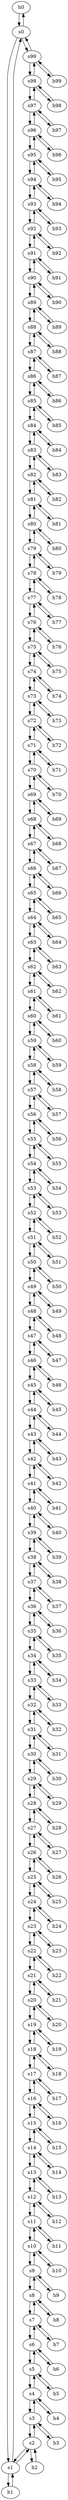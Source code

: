 strict digraph cycle100{
	h0 [ip="0.0.0.100",
		mac="00:00:00:00:1:0",
		type=host];
	s0 [id=0, 
		type=switch];
	h1 [ip="0.0.0.101",
		mac="00:00:00:00:1:1",
		type=host];
	s1 [id=1, 
		type=switch];
	h2 [ip="0.0.0.102",
		mac="00:00:00:00:1:2",
		type=host];
	s2 [id=2, 
		type=switch];
	h3 [ip="0.0.0.103",
		mac="00:00:00:00:1:3",
		type=host];
	s3 [id=3, 
		type=switch];
	h4 [ip="0.0.0.104",
		mac="00:00:00:00:1:4",
		type=host];
	s4 [id=4, 
		type=switch];
	h5 [ip="0.0.0.105",
		mac="00:00:00:00:1:5",
		type=host];
	s5 [id=5, 
		type=switch];
	h6 [ip="0.0.0.106",
		mac="00:00:00:00:1:6",
		type=host];
	s6 [id=6, 
		type=switch];
	h7 [ip="0.0.0.107",
		mac="00:00:00:00:1:7",
		type=host];
	s7 [id=7, 
		type=switch];
	h8 [ip="0.0.0.108",
		mac="00:00:00:00:1:8",
		type=host];
	s8 [id=8, 
		type=switch];
	h9 [ip="0.0.0.109",
		mac="00:00:00:00:1:9",
		type=host];
	s9 [id=9, 
		type=switch];
	h10 [ip="0.0.0.110",
		mac="00:00:00:00:1:10",
		type=host];
	s10 [id=10, 
		type=switch];
	h11 [ip="0.0.0.111",
		mac="00:00:00:00:1:11",
		type=host];
	s11 [id=11, 
		type=switch];
	h12 [ip="0.0.0.112",
		mac="00:00:00:00:1:12",
		type=host];
	s12 [id=12, 
		type=switch];
	h13 [ip="0.0.0.113",
		mac="00:00:00:00:1:13",
		type=host];
	s13 [id=13, 
		type=switch];
	h14 [ip="0.0.0.114",
		mac="00:00:00:00:1:14",
		type=host];
	s14 [id=14, 
		type=switch];
	h15 [ip="0.0.0.115",
		mac="00:00:00:00:1:15",
		type=host];
	s15 [id=15, 
		type=switch];
	h16 [ip="0.0.0.116",
		mac="00:00:00:00:1:16",
		type=host];
	s16 [id=16, 
		type=switch];
	h17 [ip="0.0.0.117",
		mac="00:00:00:00:1:17",
		type=host];
	s17 [id=17, 
		type=switch];
	h18 [ip="0.0.0.118",
		mac="00:00:00:00:1:18",
		type=host];
	s18 [id=18, 
		type=switch];
	h19 [ip="0.0.0.119",
		mac="00:00:00:00:1:19",
		type=host];
	s19 [id=19, 
		type=switch];
	h20 [ip="0.0.0.120",
		mac="00:00:00:00:1:20",
		type=host];
	s20 [id=20, 
		type=switch];
	h21 [ip="0.0.0.121",
		mac="00:00:00:00:1:21",
		type=host];
	s21 [id=21, 
		type=switch];
	h22 [ip="0.0.0.122",
		mac="00:00:00:00:1:22",
		type=host];
	s22 [id=22, 
		type=switch];
	h23 [ip="0.0.0.123",
		mac="00:00:00:00:1:23",
		type=host];
	s23 [id=23, 
		type=switch];
	h24 [ip="0.0.0.124",
		mac="00:00:00:00:1:24",
		type=host];
	s24 [id=24, 
		type=switch];
	h25 [ip="0.0.0.125",
		mac="00:00:00:00:1:25",
		type=host];
	s25 [id=25, 
		type=switch];
	h26 [ip="0.0.0.126",
		mac="00:00:00:00:1:26",
		type=host];
	s26 [id=26, 
		type=switch];
	h27 [ip="0.0.0.127",
		mac="00:00:00:00:1:27",
		type=host];
	s27 [id=27, 
		type=switch];
	h28 [ip="0.0.0.128",
		mac="00:00:00:00:1:28",
		type=host];
	s28 [id=28, 
		type=switch];
	h29 [ip="0.0.0.129",
		mac="00:00:00:00:1:29",
		type=host];
	s29 [id=29, 
		type=switch];
	h30 [ip="0.0.0.130",
		mac="00:00:00:00:1:30",
		type=host];
	s30 [id=30, 
		type=switch];
	h31 [ip="0.0.0.131",
		mac="00:00:00:00:1:31",
		type=host];
	s31 [id=31, 
		type=switch];
	h32 [ip="0.0.0.132",
		mac="00:00:00:00:1:32",
		type=host];
	s32 [id=32, 
		type=switch];
	h33 [ip="0.0.0.133",
		mac="00:00:00:00:1:33",
		type=host];
	s33 [id=33, 
		type=switch];
	h34 [ip="0.0.0.134",
		mac="00:00:00:00:1:34",
		type=host];
	s34 [id=34, 
		type=switch];
	h35 [ip="0.0.0.135",
		mac="00:00:00:00:1:35",
		type=host];
	s35 [id=35, 
		type=switch];
	h36 [ip="0.0.0.136",
		mac="00:00:00:00:1:36",
		type=host];
	s36 [id=36, 
		type=switch];
	h37 [ip="0.0.0.137",
		mac="00:00:00:00:1:37",
		type=host];
	s37 [id=37, 
		type=switch];
	h38 [ip="0.0.0.138",
		mac="00:00:00:00:1:38",
		type=host];
	s38 [id=38, 
		type=switch];
	h39 [ip="0.0.0.139",
		mac="00:00:00:00:1:39",
		type=host];
	s39 [id=39, 
		type=switch];
	h40 [ip="0.0.0.140",
		mac="00:00:00:00:1:40",
		type=host];
	s40 [id=40, 
		type=switch];
	h41 [ip="0.0.0.141",
		mac="00:00:00:00:1:41",
		type=host];
	s41 [id=41, 
		type=switch];
	h42 [ip="0.0.0.142",
		mac="00:00:00:00:1:42",
		type=host];
	s42 [id=42, 
		type=switch];
	h43 [ip="0.0.0.143",
		mac="00:00:00:00:1:43",
		type=host];
	s43 [id=43, 
		type=switch];
	h44 [ip="0.0.0.144",
		mac="00:00:00:00:1:44",
		type=host];
	s44 [id=44, 
		type=switch];
	h45 [ip="0.0.0.145",
		mac="00:00:00:00:1:45",
		type=host];
	s45 [id=45, 
		type=switch];
	h46 [ip="0.0.0.146",
		mac="00:00:00:00:1:46",
		type=host];
	s46 [id=46, 
		type=switch];
	h47 [ip="0.0.0.147",
		mac="00:00:00:00:1:47",
		type=host];
	s47 [id=47, 
		type=switch];
	h48 [ip="0.0.0.148",
		mac="00:00:00:00:1:48",
		type=host];
	s48 [id=48, 
		type=switch];
	h49 [ip="0.0.0.149",
		mac="00:00:00:00:1:49",
		type=host];
	s49 [id=49, 
		type=switch];
	h50 [ip="0.0.0.150",
		mac="00:00:00:00:1:50",
		type=host];
	s50 [id=50, 
		type=switch];
	h51 [ip="0.0.0.151",
		mac="00:00:00:00:1:51",
		type=host];
	s51 [id=51, 
		type=switch];
	h52 [ip="0.0.0.152",
		mac="00:00:00:00:1:52",
		type=host];
	s52 [id=52, 
		type=switch];
	h53 [ip="0.0.0.153",
		mac="00:00:00:00:1:53",
		type=host];
	s53 [id=53, 
		type=switch];
	h54 [ip="0.0.0.154",
		mac="00:00:00:00:1:54",
		type=host];
	s54 [id=54, 
		type=switch];
	h55 [ip="0.0.0.155",
		mac="00:00:00:00:1:55",
		type=host];
	s55 [id=55, 
		type=switch];
	h56 [ip="0.0.0.156",
		mac="00:00:00:00:1:56",
		type=host];
	s56 [id=56, 
		type=switch];
	h57 [ip="0.0.0.157",
		mac="00:00:00:00:1:57",
		type=host];
	s57 [id=57, 
		type=switch];
	h58 [ip="0.0.0.158",
		mac="00:00:00:00:1:58",
		type=host];
	s58 [id=58, 
		type=switch];
	h59 [ip="0.0.0.159",
		mac="00:00:00:00:1:59",
		type=host];
	s59 [id=59, 
		type=switch];
	h60 [ip="0.0.0.160",
		mac="00:00:00:00:1:60",
		type=host];
	s60 [id=60, 
		type=switch];
	h61 [ip="0.0.0.161",
		mac="00:00:00:00:1:61",
		type=host];
	s61 [id=61, 
		type=switch];
	h62 [ip="0.0.0.162",
		mac="00:00:00:00:1:62",
		type=host];
	s62 [id=62, 
		type=switch];
	h63 [ip="0.0.0.163",
		mac="00:00:00:00:1:63",
		type=host];
	s63 [id=63, 
		type=switch];
	h64 [ip="0.0.0.164",
		mac="00:00:00:00:1:64",
		type=host];
	s64 [id=64, 
		type=switch];
	h65 [ip="0.0.0.165",
		mac="00:00:00:00:1:65",
		type=host];
	s65 [id=65, 
		type=switch];
	h66 [ip="0.0.0.166",
		mac="00:00:00:00:1:66",
		type=host];
	s66 [id=66, 
		type=switch];
	h67 [ip="0.0.0.167",
		mac="00:00:00:00:1:67",
		type=host];
	s67 [id=67, 
		type=switch];
	h68 [ip="0.0.0.168",
		mac="00:00:00:00:1:68",
		type=host];
	s68 [id=68, 
		type=switch];
	h69 [ip="0.0.0.169",
		mac="00:00:00:00:1:69",
		type=host];
	s69 [id=69, 
		type=switch];
	h70 [ip="0.0.0.170",
		mac="00:00:00:00:1:70",
		type=host];
	s70 [id=70, 
		type=switch];
	h71 [ip="0.0.0.171",
		mac="00:00:00:00:1:71",
		type=host];
	s71 [id=71, 
		type=switch];
	h72 [ip="0.0.0.172",
		mac="00:00:00:00:1:72",
		type=host];
	s72 [id=72, 
		type=switch];
	h73 [ip="0.0.0.173",
		mac="00:00:00:00:1:73",
		type=host];
	s73 [id=73, 
		type=switch];
	h74 [ip="0.0.0.174",
		mac="00:00:00:00:1:74",
		type=host];
	s74 [id=74, 
		type=switch];
	h75 [ip="0.0.0.175",
		mac="00:00:00:00:1:75",
		type=host];
	s75 [id=75, 
		type=switch];
	h76 [ip="0.0.0.176",
		mac="00:00:00:00:1:76",
		type=host];
	s76 [id=76, 
		type=switch];
	h77 [ip="0.0.0.177",
		mac="00:00:00:00:1:77",
		type=host];
	s77 [id=77, 
		type=switch];
	h78 [ip="0.0.0.178",
		mac="00:00:00:00:1:78",
		type=host];
	s78 [id=78, 
		type=switch];
	h79 [ip="0.0.0.179",
		mac="00:00:00:00:1:79",
		type=host];
	s79 [id=79, 
		type=switch];
	h80 [ip="0.0.0.180",
		mac="00:00:00:00:1:80",
		type=host];
	s80 [id=80, 
		type=switch];
	h81 [ip="0.0.0.181",
		mac="00:00:00:00:1:81",
		type=host];
	s81 [id=81, 
		type=switch];
	h82 [ip="0.0.0.182",
		mac="00:00:00:00:1:82",
		type=host];
	s82 [id=82, 
		type=switch];
	h83 [ip="0.0.0.183",
		mac="00:00:00:00:1:83",
		type=host];
	s83 [id=83, 
		type=switch];
	h84 [ip="0.0.0.184",
		mac="00:00:00:00:1:84",
		type=host];
	s84 [id=84, 
		type=switch];
	h85 [ip="0.0.0.185",
		mac="00:00:00:00:1:85",
		type=host];
	s85 [id=85, 
		type=switch];
	h86 [ip="0.0.0.186",
		mac="00:00:00:00:1:86",
		type=host];
	s86 [id=86, 
		type=switch];
	h87 [ip="0.0.0.187",
		mac="00:00:00:00:1:87",
		type=host];
	s87 [id=87, 
		type=switch];
	h88 [ip="0.0.0.188",
		mac="00:00:00:00:1:88",
		type=host];
	s88 [id=88, 
		type=switch];
	h89 [ip="0.0.0.189",
		mac="00:00:00:00:1:89",
		type=host];
	s89 [id=89, 
		type=switch];
	h90 [ip="0.0.0.190",
		mac="00:00:00:00:1:90",
		type=host];
	s90 [id=90, 
		type=switch];
	h91 [ip="0.0.0.191",
		mac="00:00:00:00:1:91",
		type=host];
	s91 [id=91, 
		type=switch];
	h92 [ip="0.0.0.192",
		mac="00:00:00:00:1:92",
		type=host];
	s92 [id=92, 
		type=switch];
	h93 [ip="0.0.0.193",
		mac="00:00:00:00:1:93",
		type=host];
	s93 [id=93, 
		type=switch];
	h94 [ip="0.0.0.194",
		mac="00:00:00:00:1:94",
		type=host];
	s94 [id=94, 
		type=switch];
	h95 [ip="0.0.0.195",
		mac="00:00:00:00:1:95",
		type=host];
	s95 [id=95, 
		type=switch];
	h96 [ip="0.0.0.196",
		mac="00:00:00:00:1:96",
		type=host];
	s96 [id=96, 
		type=switch];
	h97 [ip="0.0.0.197",
		mac="00:00:00:00:1:97",
		type=host];
	s97 [id=97, 
		type=switch];
	h98 [ip="0.0.0.198",
		mac="00:00:00:00:1:98",
		type=host];
	s98 [id=98, 
		type=switch];
	h99 [ip="0.0.0.199",
		mac="00:00:00:00:1:99",
		type=host];
	s99 [id=99, 
		type=switch];
	h0 -> s0  [capacity="1Gbps", 
				cost=1, 
				dst_port=1,
				src_port=1];
	s0 -> h0  [capacity="1Gbps", 
				cost=1, 
				dst_port=1,
				src_port=1];
	h1 -> s1  [capacity="1Gbps", 
				cost=1, 
				dst_port=1,
				src_port=1];
	s1 -> h1  [capacity="1Gbps", 
				cost=1, 
				dst_port=1,
				src_port=1];
	h2 -> s2  [capacity="1Gbps", 
				cost=1, 
				dst_port=1,
				src_port=1];
	s2 -> h2  [capacity="1Gbps", 
				cost=1, 
				dst_port=1,
				src_port=1];
	h3 -> s3  [capacity="1Gbps", 
				cost=1, 
				dst_port=1,
				src_port=1];
	s3 -> h3  [capacity="1Gbps", 
				cost=1, 
				dst_port=1,
				src_port=1];
	h4 -> s4  [capacity="1Gbps", 
				cost=1, 
				dst_port=1,
				src_port=1];
	s4 -> h4  [capacity="1Gbps", 
				cost=1, 
				dst_port=1,
				src_port=1];
	h5 -> s5  [capacity="1Gbps", 
				cost=1, 
				dst_port=1,
				src_port=1];
	s5 -> h5  [capacity="1Gbps", 
				cost=1, 
				dst_port=1,
				src_port=1];
	h6 -> s6  [capacity="1Gbps", 
				cost=1, 
				dst_port=1,
				src_port=1];
	s6 -> h6  [capacity="1Gbps", 
				cost=1, 
				dst_port=1,
				src_port=1];
	h7 -> s7  [capacity="1Gbps", 
				cost=1, 
				dst_port=1,
				src_port=1];
	s7 -> h7  [capacity="1Gbps", 
				cost=1, 
				dst_port=1,
				src_port=1];
	h8 -> s8  [capacity="1Gbps", 
				cost=1, 
				dst_port=1,
				src_port=1];
	s8 -> h8  [capacity="1Gbps", 
				cost=1, 
				dst_port=1,
				src_port=1];
	h9 -> s9  [capacity="1Gbps", 
				cost=1, 
				dst_port=1,
				src_port=1];
	s9 -> h9  [capacity="1Gbps", 
				cost=1, 
				dst_port=1,
				src_port=1];
	h10 -> s10  [capacity="1Gbps", 
				cost=1, 
				dst_port=1,
				src_port=1];
	s10 -> h10  [capacity="1Gbps", 
				cost=1, 
				dst_port=1,
				src_port=1];
	h11 -> s11  [capacity="1Gbps", 
				cost=1, 
				dst_port=1,
				src_port=1];
	s11 -> h11  [capacity="1Gbps", 
				cost=1, 
				dst_port=1,
				src_port=1];
	h12 -> s12  [capacity="1Gbps", 
				cost=1, 
				dst_port=1,
				src_port=1];
	s12 -> h12  [capacity="1Gbps", 
				cost=1, 
				dst_port=1,
				src_port=1];
	h13 -> s13  [capacity="1Gbps", 
				cost=1, 
				dst_port=1,
				src_port=1];
	s13 -> h13  [capacity="1Gbps", 
				cost=1, 
				dst_port=1,
				src_port=1];
	h14 -> s14  [capacity="1Gbps", 
				cost=1, 
				dst_port=1,
				src_port=1];
	s14 -> h14  [capacity="1Gbps", 
				cost=1, 
				dst_port=1,
				src_port=1];
	h15 -> s15  [capacity="1Gbps", 
				cost=1, 
				dst_port=1,
				src_port=1];
	s15 -> h15  [capacity="1Gbps", 
				cost=1, 
				dst_port=1,
				src_port=1];
	h16 -> s16  [capacity="1Gbps", 
				cost=1, 
				dst_port=1,
				src_port=1];
	s16 -> h16  [capacity="1Gbps", 
				cost=1, 
				dst_port=1,
				src_port=1];
	h17 -> s17  [capacity="1Gbps", 
				cost=1, 
				dst_port=1,
				src_port=1];
	s17 -> h17  [capacity="1Gbps", 
				cost=1, 
				dst_port=1,
				src_port=1];
	h18 -> s18  [capacity="1Gbps", 
				cost=1, 
				dst_port=1,
				src_port=1];
	s18 -> h18  [capacity="1Gbps", 
				cost=1, 
				dst_port=1,
				src_port=1];
	h19 -> s19  [capacity="1Gbps", 
				cost=1, 
				dst_port=1,
				src_port=1];
	s19 -> h19  [capacity="1Gbps", 
				cost=1, 
				dst_port=1,
				src_port=1];
	h20 -> s20  [capacity="1Gbps", 
				cost=1, 
				dst_port=1,
				src_port=1];
	s20 -> h20  [capacity="1Gbps", 
				cost=1, 
				dst_port=1,
				src_port=1];
	h21 -> s21  [capacity="1Gbps", 
				cost=1, 
				dst_port=1,
				src_port=1];
	s21 -> h21  [capacity="1Gbps", 
				cost=1, 
				dst_port=1,
				src_port=1];
	h22 -> s22  [capacity="1Gbps", 
				cost=1, 
				dst_port=1,
				src_port=1];
	s22 -> h22  [capacity="1Gbps", 
				cost=1, 
				dst_port=1,
				src_port=1];
	h23 -> s23  [capacity="1Gbps", 
				cost=1, 
				dst_port=1,
				src_port=1];
	s23 -> h23  [capacity="1Gbps", 
				cost=1, 
				dst_port=1,
				src_port=1];
	h24 -> s24  [capacity="1Gbps", 
				cost=1, 
				dst_port=1,
				src_port=1];
	s24 -> h24  [capacity="1Gbps", 
				cost=1, 
				dst_port=1,
				src_port=1];
	h25 -> s25  [capacity="1Gbps", 
				cost=1, 
				dst_port=1,
				src_port=1];
	s25 -> h25  [capacity="1Gbps", 
				cost=1, 
				dst_port=1,
				src_port=1];
	h26 -> s26  [capacity="1Gbps", 
				cost=1, 
				dst_port=1,
				src_port=1];
	s26 -> h26  [capacity="1Gbps", 
				cost=1, 
				dst_port=1,
				src_port=1];
	h27 -> s27  [capacity="1Gbps", 
				cost=1, 
				dst_port=1,
				src_port=1];
	s27 -> h27  [capacity="1Gbps", 
				cost=1, 
				dst_port=1,
				src_port=1];
	h28 -> s28  [capacity="1Gbps", 
				cost=1, 
				dst_port=1,
				src_port=1];
	s28 -> h28  [capacity="1Gbps", 
				cost=1, 
				dst_port=1,
				src_port=1];
	h29 -> s29  [capacity="1Gbps", 
				cost=1, 
				dst_port=1,
				src_port=1];
	s29 -> h29  [capacity="1Gbps", 
				cost=1, 
				dst_port=1,
				src_port=1];
	h30 -> s30  [capacity="1Gbps", 
				cost=1, 
				dst_port=1,
				src_port=1];
	s30 -> h30  [capacity="1Gbps", 
				cost=1, 
				dst_port=1,
				src_port=1];
	h31 -> s31  [capacity="1Gbps", 
				cost=1, 
				dst_port=1,
				src_port=1];
	s31 -> h31  [capacity="1Gbps", 
				cost=1, 
				dst_port=1,
				src_port=1];
	h32 -> s32  [capacity="1Gbps", 
				cost=1, 
				dst_port=1,
				src_port=1];
	s32 -> h32  [capacity="1Gbps", 
				cost=1, 
				dst_port=1,
				src_port=1];
	h33 -> s33  [capacity="1Gbps", 
				cost=1, 
				dst_port=1,
				src_port=1];
	s33 -> h33  [capacity="1Gbps", 
				cost=1, 
				dst_port=1,
				src_port=1];
	h34 -> s34  [capacity="1Gbps", 
				cost=1, 
				dst_port=1,
				src_port=1];
	s34 -> h34  [capacity="1Gbps", 
				cost=1, 
				dst_port=1,
				src_port=1];
	h35 -> s35  [capacity="1Gbps", 
				cost=1, 
				dst_port=1,
				src_port=1];
	s35 -> h35  [capacity="1Gbps", 
				cost=1, 
				dst_port=1,
				src_port=1];
	h36 -> s36  [capacity="1Gbps", 
				cost=1, 
				dst_port=1,
				src_port=1];
	s36 -> h36  [capacity="1Gbps", 
				cost=1, 
				dst_port=1,
				src_port=1];
	h37 -> s37  [capacity="1Gbps", 
				cost=1, 
				dst_port=1,
				src_port=1];
	s37 -> h37  [capacity="1Gbps", 
				cost=1, 
				dst_port=1,
				src_port=1];
	h38 -> s38  [capacity="1Gbps", 
				cost=1, 
				dst_port=1,
				src_port=1];
	s38 -> h38  [capacity="1Gbps", 
				cost=1, 
				dst_port=1,
				src_port=1];
	h39 -> s39  [capacity="1Gbps", 
				cost=1, 
				dst_port=1,
				src_port=1];
	s39 -> h39  [capacity="1Gbps", 
				cost=1, 
				dst_port=1,
				src_port=1];
	h40 -> s40  [capacity="1Gbps", 
				cost=1, 
				dst_port=1,
				src_port=1];
	s40 -> h40  [capacity="1Gbps", 
				cost=1, 
				dst_port=1,
				src_port=1];
	h41 -> s41  [capacity="1Gbps", 
				cost=1, 
				dst_port=1,
				src_port=1];
	s41 -> h41  [capacity="1Gbps", 
				cost=1, 
				dst_port=1,
				src_port=1];
	h42 -> s42  [capacity="1Gbps", 
				cost=1, 
				dst_port=1,
				src_port=1];
	s42 -> h42  [capacity="1Gbps", 
				cost=1, 
				dst_port=1,
				src_port=1];
	h43 -> s43  [capacity="1Gbps", 
				cost=1, 
				dst_port=1,
				src_port=1];
	s43 -> h43  [capacity="1Gbps", 
				cost=1, 
				dst_port=1,
				src_port=1];
	h44 -> s44  [capacity="1Gbps", 
				cost=1, 
				dst_port=1,
				src_port=1];
	s44 -> h44  [capacity="1Gbps", 
				cost=1, 
				dst_port=1,
				src_port=1];
	h45 -> s45  [capacity="1Gbps", 
				cost=1, 
				dst_port=1,
				src_port=1];
	s45 -> h45  [capacity="1Gbps", 
				cost=1, 
				dst_port=1,
				src_port=1];
	h46 -> s46  [capacity="1Gbps", 
				cost=1, 
				dst_port=1,
				src_port=1];
	s46 -> h46  [capacity="1Gbps", 
				cost=1, 
				dst_port=1,
				src_port=1];
	h47 -> s47  [capacity="1Gbps", 
				cost=1, 
				dst_port=1,
				src_port=1];
	s47 -> h47  [capacity="1Gbps", 
				cost=1, 
				dst_port=1,
				src_port=1];
	h48 -> s48  [capacity="1Gbps", 
				cost=1, 
				dst_port=1,
				src_port=1];
	s48 -> h48  [capacity="1Gbps", 
				cost=1, 
				dst_port=1,
				src_port=1];
	h49 -> s49  [capacity="1Gbps", 
				cost=1, 
				dst_port=1,
				src_port=1];
	s49 -> h49  [capacity="1Gbps", 
				cost=1, 
				dst_port=1,
				src_port=1];
	h50 -> s50  [capacity="1Gbps", 
				cost=1, 
				dst_port=1,
				src_port=1];
	s50 -> h50  [capacity="1Gbps", 
				cost=1, 
				dst_port=1,
				src_port=1];
	h51 -> s51  [capacity="1Gbps", 
				cost=1, 
				dst_port=1,
				src_port=1];
	s51 -> h51  [capacity="1Gbps", 
				cost=1, 
				dst_port=1,
				src_port=1];
	h52 -> s52  [capacity="1Gbps", 
				cost=1, 
				dst_port=1,
				src_port=1];
	s52 -> h52  [capacity="1Gbps", 
				cost=1, 
				dst_port=1,
				src_port=1];
	h53 -> s53  [capacity="1Gbps", 
				cost=1, 
				dst_port=1,
				src_port=1];
	s53 -> h53  [capacity="1Gbps", 
				cost=1, 
				dst_port=1,
				src_port=1];
	h54 -> s54  [capacity="1Gbps", 
				cost=1, 
				dst_port=1,
				src_port=1];
	s54 -> h54  [capacity="1Gbps", 
				cost=1, 
				dst_port=1,
				src_port=1];
	h55 -> s55  [capacity="1Gbps", 
				cost=1, 
				dst_port=1,
				src_port=1];
	s55 -> h55  [capacity="1Gbps", 
				cost=1, 
				dst_port=1,
				src_port=1];
	h56 -> s56  [capacity="1Gbps", 
				cost=1, 
				dst_port=1,
				src_port=1];
	s56 -> h56  [capacity="1Gbps", 
				cost=1, 
				dst_port=1,
				src_port=1];
	h57 -> s57  [capacity="1Gbps", 
				cost=1, 
				dst_port=1,
				src_port=1];
	s57 -> h57  [capacity="1Gbps", 
				cost=1, 
				dst_port=1,
				src_port=1];
	h58 -> s58  [capacity="1Gbps", 
				cost=1, 
				dst_port=1,
				src_port=1];
	s58 -> h58  [capacity="1Gbps", 
				cost=1, 
				dst_port=1,
				src_port=1];
	h59 -> s59  [capacity="1Gbps", 
				cost=1, 
				dst_port=1,
				src_port=1];
	s59 -> h59  [capacity="1Gbps", 
				cost=1, 
				dst_port=1,
				src_port=1];
	h60 -> s60  [capacity="1Gbps", 
				cost=1, 
				dst_port=1,
				src_port=1];
	s60 -> h60  [capacity="1Gbps", 
				cost=1, 
				dst_port=1,
				src_port=1];
	h61 -> s61  [capacity="1Gbps", 
				cost=1, 
				dst_port=1,
				src_port=1];
	s61 -> h61  [capacity="1Gbps", 
				cost=1, 
				dst_port=1,
				src_port=1];
	h62 -> s62  [capacity="1Gbps", 
				cost=1, 
				dst_port=1,
				src_port=1];
	s62 -> h62  [capacity="1Gbps", 
				cost=1, 
				dst_port=1,
				src_port=1];
	h63 -> s63  [capacity="1Gbps", 
				cost=1, 
				dst_port=1,
				src_port=1];
	s63 -> h63  [capacity="1Gbps", 
				cost=1, 
				dst_port=1,
				src_port=1];
	h64 -> s64  [capacity="1Gbps", 
				cost=1, 
				dst_port=1,
				src_port=1];
	s64 -> h64  [capacity="1Gbps", 
				cost=1, 
				dst_port=1,
				src_port=1];
	h65 -> s65  [capacity="1Gbps", 
				cost=1, 
				dst_port=1,
				src_port=1];
	s65 -> h65  [capacity="1Gbps", 
				cost=1, 
				dst_port=1,
				src_port=1];
	h66 -> s66  [capacity="1Gbps", 
				cost=1, 
				dst_port=1,
				src_port=1];
	s66 -> h66  [capacity="1Gbps", 
				cost=1, 
				dst_port=1,
				src_port=1];
	h67 -> s67  [capacity="1Gbps", 
				cost=1, 
				dst_port=1,
				src_port=1];
	s67 -> h67  [capacity="1Gbps", 
				cost=1, 
				dst_port=1,
				src_port=1];
	h68 -> s68  [capacity="1Gbps", 
				cost=1, 
				dst_port=1,
				src_port=1];
	s68 -> h68  [capacity="1Gbps", 
				cost=1, 
				dst_port=1,
				src_port=1];
	h69 -> s69  [capacity="1Gbps", 
				cost=1, 
				dst_port=1,
				src_port=1];
	s69 -> h69  [capacity="1Gbps", 
				cost=1, 
				dst_port=1,
				src_port=1];
	h70 -> s70  [capacity="1Gbps", 
				cost=1, 
				dst_port=1,
				src_port=1];
	s70 -> h70  [capacity="1Gbps", 
				cost=1, 
				dst_port=1,
				src_port=1];
	h71 -> s71  [capacity="1Gbps", 
				cost=1, 
				dst_port=1,
				src_port=1];
	s71 -> h71  [capacity="1Gbps", 
				cost=1, 
				dst_port=1,
				src_port=1];
	h72 -> s72  [capacity="1Gbps", 
				cost=1, 
				dst_port=1,
				src_port=1];
	s72 -> h72  [capacity="1Gbps", 
				cost=1, 
				dst_port=1,
				src_port=1];
	h73 -> s73  [capacity="1Gbps", 
				cost=1, 
				dst_port=1,
				src_port=1];
	s73 -> h73  [capacity="1Gbps", 
				cost=1, 
				dst_port=1,
				src_port=1];
	h74 -> s74  [capacity="1Gbps", 
				cost=1, 
				dst_port=1,
				src_port=1];
	s74 -> h74  [capacity="1Gbps", 
				cost=1, 
				dst_port=1,
				src_port=1];
	h75 -> s75  [capacity="1Gbps", 
				cost=1, 
				dst_port=1,
				src_port=1];
	s75 -> h75  [capacity="1Gbps", 
				cost=1, 
				dst_port=1,
				src_port=1];
	h76 -> s76  [capacity="1Gbps", 
				cost=1, 
				dst_port=1,
				src_port=1];
	s76 -> h76  [capacity="1Gbps", 
				cost=1, 
				dst_port=1,
				src_port=1];
	h77 -> s77  [capacity="1Gbps", 
				cost=1, 
				dst_port=1,
				src_port=1];
	s77 -> h77  [capacity="1Gbps", 
				cost=1, 
				dst_port=1,
				src_port=1];
	h78 -> s78  [capacity="1Gbps", 
				cost=1, 
				dst_port=1,
				src_port=1];
	s78 -> h78  [capacity="1Gbps", 
				cost=1, 
				dst_port=1,
				src_port=1];
	h79 -> s79  [capacity="1Gbps", 
				cost=1, 
				dst_port=1,
				src_port=1];
	s79 -> h79  [capacity="1Gbps", 
				cost=1, 
				dst_port=1,
				src_port=1];
	h80 -> s80  [capacity="1Gbps", 
				cost=1, 
				dst_port=1,
				src_port=1];
	s80 -> h80  [capacity="1Gbps", 
				cost=1, 
				dst_port=1,
				src_port=1];
	h81 -> s81  [capacity="1Gbps", 
				cost=1, 
				dst_port=1,
				src_port=1];
	s81 -> h81  [capacity="1Gbps", 
				cost=1, 
				dst_port=1,
				src_port=1];
	h82 -> s82  [capacity="1Gbps", 
				cost=1, 
				dst_port=1,
				src_port=1];
	s82 -> h82  [capacity="1Gbps", 
				cost=1, 
				dst_port=1,
				src_port=1];
	h83 -> s83  [capacity="1Gbps", 
				cost=1, 
				dst_port=1,
				src_port=1];
	s83 -> h83  [capacity="1Gbps", 
				cost=1, 
				dst_port=1,
				src_port=1];
	h84 -> s84  [capacity="1Gbps", 
				cost=1, 
				dst_port=1,
				src_port=1];
	s84 -> h84  [capacity="1Gbps", 
				cost=1, 
				dst_port=1,
				src_port=1];
	h85 -> s85  [capacity="1Gbps", 
				cost=1, 
				dst_port=1,
				src_port=1];
	s85 -> h85  [capacity="1Gbps", 
				cost=1, 
				dst_port=1,
				src_port=1];
	h86 -> s86  [capacity="1Gbps", 
				cost=1, 
				dst_port=1,
				src_port=1];
	s86 -> h86  [capacity="1Gbps", 
				cost=1, 
				dst_port=1,
				src_port=1];
	h87 -> s87  [capacity="1Gbps", 
				cost=1, 
				dst_port=1,
				src_port=1];
	s87 -> h87  [capacity="1Gbps", 
				cost=1, 
				dst_port=1,
				src_port=1];
	h88 -> s88  [capacity="1Gbps", 
				cost=1, 
				dst_port=1,
				src_port=1];
	s88 -> h88  [capacity="1Gbps", 
				cost=1, 
				dst_port=1,
				src_port=1];
	h89 -> s89  [capacity="1Gbps", 
				cost=1, 
				dst_port=1,
				src_port=1];
	s89 -> h89  [capacity="1Gbps", 
				cost=1, 
				dst_port=1,
				src_port=1];
	h90 -> s90  [capacity="1Gbps", 
				cost=1, 
				dst_port=1,
				src_port=1];
	s90 -> h90  [capacity="1Gbps", 
				cost=1, 
				dst_port=1,
				src_port=1];
	h91 -> s91  [capacity="1Gbps", 
				cost=1, 
				dst_port=1,
				src_port=1];
	s91 -> h91  [capacity="1Gbps", 
				cost=1, 
				dst_port=1,
				src_port=1];
	h92 -> s92  [capacity="1Gbps", 
				cost=1, 
				dst_port=1,
				src_port=1];
	s92 -> h92  [capacity="1Gbps", 
				cost=1, 
				dst_port=1,
				src_port=1];
	h93 -> s93  [capacity="1Gbps", 
				cost=1, 
				dst_port=1,
				src_port=1];
	s93 -> h93  [capacity="1Gbps", 
				cost=1, 
				dst_port=1,
				src_port=1];
	h94 -> s94  [capacity="1Gbps", 
				cost=1, 
				dst_port=1,
				src_port=1];
	s94 -> h94  [capacity="1Gbps", 
				cost=1, 
				dst_port=1,
				src_port=1];
	h95 -> s95  [capacity="1Gbps", 
				cost=1, 
				dst_port=1,
				src_port=1];
	s95 -> h95  [capacity="1Gbps", 
				cost=1, 
				dst_port=1,
				src_port=1];
	h96 -> s96  [capacity="1Gbps", 
				cost=1, 
				dst_port=1,
				src_port=1];
	s96 -> h96  [capacity="1Gbps", 
				cost=1, 
				dst_port=1,
				src_port=1];
	h97 -> s97  [capacity="1Gbps", 
				cost=1, 
				dst_port=1,
				src_port=1];
	s97 -> h97  [capacity="1Gbps", 
				cost=1, 
				dst_port=1,
				src_port=1];
	h98 -> s98  [capacity="1Gbps", 
				cost=1, 
				dst_port=1,
				src_port=1];
	s98 -> h98  [capacity="1Gbps", 
				cost=1, 
				dst_port=1,
				src_port=1];
	h99 -> s99  [capacity="1Gbps", 
				cost=1, 
				dst_port=1,
				src_port=1];
	s99 -> h99  [capacity="1Gbps", 
				cost=1, 
				dst_port=1,
				src_port=1];
	s0 -> s1  [capacity="1Gbps", 
				cost=1, 
				dst_port=1,
				src_port=1];
	s0 -> s99  [capacity="1Gbps", 
				cost=1, 
				dst_port=1,
				src_port=1];
	s1 -> s0  [capacity="1Gbps", 
				cost=1, 
				dst_port=1,
				src_port=1];
	s1 -> s2  [capacity="1Gbps", 
				cost=1, 
				dst_port=1,
				src_port=1];
	s2 -> s1  [capacity="1Gbps", 
				cost=1, 
				dst_port=1,
				src_port=1];
	s2 -> s3  [capacity="1Gbps", 
				cost=1, 
				dst_port=1,
				src_port=1];
	s3 -> s2  [capacity="1Gbps", 
				cost=1, 
				dst_port=1,
				src_port=1];
	s3 -> s4  [capacity="1Gbps", 
				cost=1, 
				dst_port=1,
				src_port=1];
	s4 -> s3  [capacity="1Gbps", 
				cost=1, 
				dst_port=1,
				src_port=1];
	s4 -> s5  [capacity="1Gbps", 
				cost=1, 
				dst_port=1,
				src_port=1];
	s5 -> s4  [capacity="1Gbps", 
				cost=1, 
				dst_port=1,
				src_port=1];
	s5 -> s6  [capacity="1Gbps", 
				cost=1, 
				dst_port=1,
				src_port=1];
	s6 -> s5  [capacity="1Gbps", 
				cost=1, 
				dst_port=1,
				src_port=1];
	s6 -> s7  [capacity="1Gbps", 
				cost=1, 
				dst_port=1,
				src_port=1];
	s7 -> s6  [capacity="1Gbps", 
				cost=1, 
				dst_port=1,
				src_port=1];
	s7 -> s8  [capacity="1Gbps", 
				cost=1, 
				dst_port=1,
				src_port=1];
	s8 -> s7  [capacity="1Gbps", 
				cost=1, 
				dst_port=1,
				src_port=1];
	s8 -> s9  [capacity="1Gbps", 
				cost=1, 
				dst_port=1,
				src_port=1];
	s9 -> s8  [capacity="1Gbps", 
				cost=1, 
				dst_port=1,
				src_port=1];
	s9 -> s10  [capacity="1Gbps", 
				cost=1, 
				dst_port=1,
				src_port=1];
	s10 -> s9  [capacity="1Gbps", 
				cost=1, 
				dst_port=1,
				src_port=1];
	s10 -> s11  [capacity="1Gbps", 
				cost=1, 
				dst_port=1,
				src_port=1];
	s11 -> s10  [capacity="1Gbps", 
				cost=1, 
				dst_port=1,
				src_port=1];
	s11 -> s12  [capacity="1Gbps", 
				cost=1, 
				dst_port=1,
				src_port=1];
	s12 -> s11  [capacity="1Gbps", 
				cost=1, 
				dst_port=1,
				src_port=1];
	s12 -> s13  [capacity="1Gbps", 
				cost=1, 
				dst_port=1,
				src_port=1];
	s13 -> s12  [capacity="1Gbps", 
				cost=1, 
				dst_port=1,
				src_port=1];
	s13 -> s14  [capacity="1Gbps", 
				cost=1, 
				dst_port=1,
				src_port=1];
	s14 -> s13  [capacity="1Gbps", 
				cost=1, 
				dst_port=1,
				src_port=1];
	s14 -> s15  [capacity="1Gbps", 
				cost=1, 
				dst_port=1,
				src_port=1];
	s15 -> s14  [capacity="1Gbps", 
				cost=1, 
				dst_port=1,
				src_port=1];
	s15 -> s16  [capacity="1Gbps", 
				cost=1, 
				dst_port=1,
				src_port=1];
	s16 -> s15  [capacity="1Gbps", 
				cost=1, 
				dst_port=1,
				src_port=1];
	s16 -> s17  [capacity="1Gbps", 
				cost=1, 
				dst_port=1,
				src_port=1];
	s17 -> s16  [capacity="1Gbps", 
				cost=1, 
				dst_port=1,
				src_port=1];
	s17 -> s18  [capacity="1Gbps", 
				cost=1, 
				dst_port=1,
				src_port=1];
	s18 -> s17  [capacity="1Gbps", 
				cost=1, 
				dst_port=1,
				src_port=1];
	s18 -> s19  [capacity="1Gbps", 
				cost=1, 
				dst_port=1,
				src_port=1];
	s19 -> s18  [capacity="1Gbps", 
				cost=1, 
				dst_port=1,
				src_port=1];
	s19 -> s20  [capacity="1Gbps", 
				cost=1, 
				dst_port=1,
				src_port=1];
	s20 -> s19  [capacity="1Gbps", 
				cost=1, 
				dst_port=1,
				src_port=1];
	s20 -> s21  [capacity="1Gbps", 
				cost=1, 
				dst_port=1,
				src_port=1];
	s21 -> s20  [capacity="1Gbps", 
				cost=1, 
				dst_port=1,
				src_port=1];
	s21 -> s22  [capacity="1Gbps", 
				cost=1, 
				dst_port=1,
				src_port=1];
	s22 -> s21  [capacity="1Gbps", 
				cost=1, 
				dst_port=1,
				src_port=1];
	s22 -> s23  [capacity="1Gbps", 
				cost=1, 
				dst_port=1,
				src_port=1];
	s23 -> s22  [capacity="1Gbps", 
				cost=1, 
				dst_port=1,
				src_port=1];
	s23 -> s24  [capacity="1Gbps", 
				cost=1, 
				dst_port=1,
				src_port=1];
	s24 -> s23  [capacity="1Gbps", 
				cost=1, 
				dst_port=1,
				src_port=1];
	s24 -> s25  [capacity="1Gbps", 
				cost=1, 
				dst_port=1,
				src_port=1];
	s25 -> s24  [capacity="1Gbps", 
				cost=1, 
				dst_port=1,
				src_port=1];
	s25 -> s26  [capacity="1Gbps", 
				cost=1, 
				dst_port=1,
				src_port=1];
	s26 -> s25  [capacity="1Gbps", 
				cost=1, 
				dst_port=1,
				src_port=1];
	s26 -> s27  [capacity="1Gbps", 
				cost=1, 
				dst_port=1,
				src_port=1];
	s27 -> s26  [capacity="1Gbps", 
				cost=1, 
				dst_port=1,
				src_port=1];
	s27 -> s28  [capacity="1Gbps", 
				cost=1, 
				dst_port=1,
				src_port=1];
	s28 -> s27  [capacity="1Gbps", 
				cost=1, 
				dst_port=1,
				src_port=1];
	s28 -> s29  [capacity="1Gbps", 
				cost=1, 
				dst_port=1,
				src_port=1];
	s29 -> s28  [capacity="1Gbps", 
				cost=1, 
				dst_port=1,
				src_port=1];
	s29 -> s30  [capacity="1Gbps", 
				cost=1, 
				dst_port=1,
				src_port=1];
	s30 -> s29  [capacity="1Gbps", 
				cost=1, 
				dst_port=1,
				src_port=1];
	s30 -> s31  [capacity="1Gbps", 
				cost=1, 
				dst_port=1,
				src_port=1];
	s31 -> s30  [capacity="1Gbps", 
				cost=1, 
				dst_port=1,
				src_port=1];
	s31 -> s32  [capacity="1Gbps", 
				cost=1, 
				dst_port=1,
				src_port=1];
	s32 -> s31  [capacity="1Gbps", 
				cost=1, 
				dst_port=1,
				src_port=1];
	s32 -> s33  [capacity="1Gbps", 
				cost=1, 
				dst_port=1,
				src_port=1];
	s33 -> s32  [capacity="1Gbps", 
				cost=1, 
				dst_port=1,
				src_port=1];
	s33 -> s34  [capacity="1Gbps", 
				cost=1, 
				dst_port=1,
				src_port=1];
	s34 -> s33  [capacity="1Gbps", 
				cost=1, 
				dst_port=1,
				src_port=1];
	s34 -> s35  [capacity="1Gbps", 
				cost=1, 
				dst_port=1,
				src_port=1];
	s35 -> s34  [capacity="1Gbps", 
				cost=1, 
				dst_port=1,
				src_port=1];
	s35 -> s36  [capacity="1Gbps", 
				cost=1, 
				dst_port=1,
				src_port=1];
	s36 -> s35  [capacity="1Gbps", 
				cost=1, 
				dst_port=1,
				src_port=1];
	s36 -> s37  [capacity="1Gbps", 
				cost=1, 
				dst_port=1,
				src_port=1];
	s37 -> s36  [capacity="1Gbps", 
				cost=1, 
				dst_port=1,
				src_port=1];
	s37 -> s38  [capacity="1Gbps", 
				cost=1, 
				dst_port=1,
				src_port=1];
	s38 -> s37  [capacity="1Gbps", 
				cost=1, 
				dst_port=1,
				src_port=1];
	s38 -> s39  [capacity="1Gbps", 
				cost=1, 
				dst_port=1,
				src_port=1];
	s39 -> s38  [capacity="1Gbps", 
				cost=1, 
				dst_port=1,
				src_port=1];
	s39 -> s40  [capacity="1Gbps", 
				cost=1, 
				dst_port=1,
				src_port=1];
	s40 -> s39  [capacity="1Gbps", 
				cost=1, 
				dst_port=1,
				src_port=1];
	s40 -> s41  [capacity="1Gbps", 
				cost=1, 
				dst_port=1,
				src_port=1];
	s41 -> s40  [capacity="1Gbps", 
				cost=1, 
				dst_port=1,
				src_port=1];
	s41 -> s42  [capacity="1Gbps", 
				cost=1, 
				dst_port=1,
				src_port=1];
	s42 -> s41  [capacity="1Gbps", 
				cost=1, 
				dst_port=1,
				src_port=1];
	s42 -> s43  [capacity="1Gbps", 
				cost=1, 
				dst_port=1,
				src_port=1];
	s43 -> s42  [capacity="1Gbps", 
				cost=1, 
				dst_port=1,
				src_port=1];
	s43 -> s44  [capacity="1Gbps", 
				cost=1, 
				dst_port=1,
				src_port=1];
	s44 -> s43  [capacity="1Gbps", 
				cost=1, 
				dst_port=1,
				src_port=1];
	s44 -> s45  [capacity="1Gbps", 
				cost=1, 
				dst_port=1,
				src_port=1];
	s45 -> s44  [capacity="1Gbps", 
				cost=1, 
				dst_port=1,
				src_port=1];
	s45 -> s46  [capacity="1Gbps", 
				cost=1, 
				dst_port=1,
				src_port=1];
	s46 -> s45  [capacity="1Gbps", 
				cost=1, 
				dst_port=1,
				src_port=1];
	s46 -> s47  [capacity="1Gbps", 
				cost=1, 
				dst_port=1,
				src_port=1];
	s47 -> s46  [capacity="1Gbps", 
				cost=1, 
				dst_port=1,
				src_port=1];
	s47 -> s48  [capacity="1Gbps", 
				cost=1, 
				dst_port=1,
				src_port=1];
	s48 -> s47  [capacity="1Gbps", 
				cost=1, 
				dst_port=1,
				src_port=1];
	s48 -> s49  [capacity="1Gbps", 
				cost=1, 
				dst_port=1,
				src_port=1];
	s49 -> s48  [capacity="1Gbps", 
				cost=1, 
				dst_port=1,
				src_port=1];
	s49 -> s50  [capacity="1Gbps", 
				cost=1, 
				dst_port=1,
				src_port=1];
	s50 -> s49  [capacity="1Gbps", 
				cost=1, 
				dst_port=1,
				src_port=1];
	s50 -> s51  [capacity="1Gbps", 
				cost=1, 
				dst_port=1,
				src_port=1];
	s51 -> s50  [capacity="1Gbps", 
				cost=1, 
				dst_port=1,
				src_port=1];
	s51 -> s52  [capacity="1Gbps", 
				cost=1, 
				dst_port=1,
				src_port=1];
	s52 -> s51  [capacity="1Gbps", 
				cost=1, 
				dst_port=1,
				src_port=1];
	s52 -> s53  [capacity="1Gbps", 
				cost=1, 
				dst_port=1,
				src_port=1];
	s53 -> s52  [capacity="1Gbps", 
				cost=1, 
				dst_port=1,
				src_port=1];
	s53 -> s54  [capacity="1Gbps", 
				cost=1, 
				dst_port=1,
				src_port=1];
	s54 -> s53  [capacity="1Gbps", 
				cost=1, 
				dst_port=1,
				src_port=1];
	s54 -> s55  [capacity="1Gbps", 
				cost=1, 
				dst_port=1,
				src_port=1];
	s55 -> s54  [capacity="1Gbps", 
				cost=1, 
				dst_port=1,
				src_port=1];
	s55 -> s56  [capacity="1Gbps", 
				cost=1, 
				dst_port=1,
				src_port=1];
	s56 -> s55  [capacity="1Gbps", 
				cost=1, 
				dst_port=1,
				src_port=1];
	s56 -> s57  [capacity="1Gbps", 
				cost=1, 
				dst_port=1,
				src_port=1];
	s57 -> s56  [capacity="1Gbps", 
				cost=1, 
				dst_port=1,
				src_port=1];
	s57 -> s58  [capacity="1Gbps", 
				cost=1, 
				dst_port=1,
				src_port=1];
	s58 -> s57  [capacity="1Gbps", 
				cost=1, 
				dst_port=1,
				src_port=1];
	s58 -> s59  [capacity="1Gbps", 
				cost=1, 
				dst_port=1,
				src_port=1];
	s59 -> s58  [capacity="1Gbps", 
				cost=1, 
				dst_port=1,
				src_port=1];
	s59 -> s60  [capacity="1Gbps", 
				cost=1, 
				dst_port=1,
				src_port=1];
	s60 -> s59  [capacity="1Gbps", 
				cost=1, 
				dst_port=1,
				src_port=1];
	s60 -> s61  [capacity="1Gbps", 
				cost=1, 
				dst_port=1,
				src_port=1];
	s61 -> s60  [capacity="1Gbps", 
				cost=1, 
				dst_port=1,
				src_port=1];
	s61 -> s62  [capacity="1Gbps", 
				cost=1, 
				dst_port=1,
				src_port=1];
	s62 -> s61  [capacity="1Gbps", 
				cost=1, 
				dst_port=1,
				src_port=1];
	s62 -> s63  [capacity="1Gbps", 
				cost=1, 
				dst_port=1,
				src_port=1];
	s63 -> s62  [capacity="1Gbps", 
				cost=1, 
				dst_port=1,
				src_port=1];
	s63 -> s64  [capacity="1Gbps", 
				cost=1, 
				dst_port=1,
				src_port=1];
	s64 -> s63  [capacity="1Gbps", 
				cost=1, 
				dst_port=1,
				src_port=1];
	s64 -> s65  [capacity="1Gbps", 
				cost=1, 
				dst_port=1,
				src_port=1];
	s65 -> s64  [capacity="1Gbps", 
				cost=1, 
				dst_port=1,
				src_port=1];
	s65 -> s66  [capacity="1Gbps", 
				cost=1, 
				dst_port=1,
				src_port=1];
	s66 -> s65  [capacity="1Gbps", 
				cost=1, 
				dst_port=1,
				src_port=1];
	s66 -> s67  [capacity="1Gbps", 
				cost=1, 
				dst_port=1,
				src_port=1];
	s67 -> s66  [capacity="1Gbps", 
				cost=1, 
				dst_port=1,
				src_port=1];
	s67 -> s68  [capacity="1Gbps", 
				cost=1, 
				dst_port=1,
				src_port=1];
	s68 -> s67  [capacity="1Gbps", 
				cost=1, 
				dst_port=1,
				src_port=1];
	s68 -> s69  [capacity="1Gbps", 
				cost=1, 
				dst_port=1,
				src_port=1];
	s69 -> s68  [capacity="1Gbps", 
				cost=1, 
				dst_port=1,
				src_port=1];
	s69 -> s70  [capacity="1Gbps", 
				cost=1, 
				dst_port=1,
				src_port=1];
	s70 -> s69  [capacity="1Gbps", 
				cost=1, 
				dst_port=1,
				src_port=1];
	s70 -> s71  [capacity="1Gbps", 
				cost=1, 
				dst_port=1,
				src_port=1];
	s71 -> s70  [capacity="1Gbps", 
				cost=1, 
				dst_port=1,
				src_port=1];
	s71 -> s72  [capacity="1Gbps", 
				cost=1, 
				dst_port=1,
				src_port=1];
	s72 -> s71  [capacity="1Gbps", 
				cost=1, 
				dst_port=1,
				src_port=1];
	s72 -> s73  [capacity="1Gbps", 
				cost=1, 
				dst_port=1,
				src_port=1];
	s73 -> s72  [capacity="1Gbps", 
				cost=1, 
				dst_port=1,
				src_port=1];
	s73 -> s74  [capacity="1Gbps", 
				cost=1, 
				dst_port=1,
				src_port=1];
	s74 -> s73  [capacity="1Gbps", 
				cost=1, 
				dst_port=1,
				src_port=1];
	s74 -> s75  [capacity="1Gbps", 
				cost=1, 
				dst_port=1,
				src_port=1];
	s75 -> s74  [capacity="1Gbps", 
				cost=1, 
				dst_port=1,
				src_port=1];
	s75 -> s76  [capacity="1Gbps", 
				cost=1, 
				dst_port=1,
				src_port=1];
	s76 -> s75  [capacity="1Gbps", 
				cost=1, 
				dst_port=1,
				src_port=1];
	s76 -> s77  [capacity="1Gbps", 
				cost=1, 
				dst_port=1,
				src_port=1];
	s77 -> s76  [capacity="1Gbps", 
				cost=1, 
				dst_port=1,
				src_port=1];
	s77 -> s78  [capacity="1Gbps", 
				cost=1, 
				dst_port=1,
				src_port=1];
	s78 -> s77  [capacity="1Gbps", 
				cost=1, 
				dst_port=1,
				src_port=1];
	s78 -> s79  [capacity="1Gbps", 
				cost=1, 
				dst_port=1,
				src_port=1];
	s79 -> s78  [capacity="1Gbps", 
				cost=1, 
				dst_port=1,
				src_port=1];
	s79 -> s80  [capacity="1Gbps", 
				cost=1, 
				dst_port=1,
				src_port=1];
	s80 -> s79  [capacity="1Gbps", 
				cost=1, 
				dst_port=1,
				src_port=1];
	s80 -> s81  [capacity="1Gbps", 
				cost=1, 
				dst_port=1,
				src_port=1];
	s81 -> s80  [capacity="1Gbps", 
				cost=1, 
				dst_port=1,
				src_port=1];
	s81 -> s82  [capacity="1Gbps", 
				cost=1, 
				dst_port=1,
				src_port=1];
	s82 -> s81  [capacity="1Gbps", 
				cost=1, 
				dst_port=1,
				src_port=1];
	s82 -> s83  [capacity="1Gbps", 
				cost=1, 
				dst_port=1,
				src_port=1];
	s83 -> s82  [capacity="1Gbps", 
				cost=1, 
				dst_port=1,
				src_port=1];
	s83 -> s84  [capacity="1Gbps", 
				cost=1, 
				dst_port=1,
				src_port=1];
	s84 -> s83  [capacity="1Gbps", 
				cost=1, 
				dst_port=1,
				src_port=1];
	s84 -> s85  [capacity="1Gbps", 
				cost=1, 
				dst_port=1,
				src_port=1];
	s85 -> s84  [capacity="1Gbps", 
				cost=1, 
				dst_port=1,
				src_port=1];
	s85 -> s86  [capacity="1Gbps", 
				cost=1, 
				dst_port=1,
				src_port=1];
	s86 -> s85  [capacity="1Gbps", 
				cost=1, 
				dst_port=1,
				src_port=1];
	s86 -> s87  [capacity="1Gbps", 
				cost=1, 
				dst_port=1,
				src_port=1];
	s87 -> s86  [capacity="1Gbps", 
				cost=1, 
				dst_port=1,
				src_port=1];
	s87 -> s88  [capacity="1Gbps", 
				cost=1, 
				dst_port=1,
				src_port=1];
	s88 -> s87  [capacity="1Gbps", 
				cost=1, 
				dst_port=1,
				src_port=1];
	s88 -> s89  [capacity="1Gbps", 
				cost=1, 
				dst_port=1,
				src_port=1];
	s89 -> s88  [capacity="1Gbps", 
				cost=1, 
				dst_port=1,
				src_port=1];
	s89 -> s90  [capacity="1Gbps", 
				cost=1, 
				dst_port=1,
				src_port=1];
	s90 -> s89  [capacity="1Gbps", 
				cost=1, 
				dst_port=1,
				src_port=1];
	s90 -> s91  [capacity="1Gbps", 
				cost=1, 
				dst_port=1,
				src_port=1];
	s91 -> s90  [capacity="1Gbps", 
				cost=1, 
				dst_port=1,
				src_port=1];
	s91 -> s92  [capacity="1Gbps", 
				cost=1, 
				dst_port=1,
				src_port=1];
	s92 -> s91  [capacity="1Gbps", 
				cost=1, 
				dst_port=1,
				src_port=1];
	s92 -> s93  [capacity="1Gbps", 
				cost=1, 
				dst_port=1,
				src_port=1];
	s93 -> s92  [capacity="1Gbps", 
				cost=1, 
				dst_port=1,
				src_port=1];
	s93 -> s94  [capacity="1Gbps", 
				cost=1, 
				dst_port=1,
				src_port=1];
	s94 -> s93  [capacity="1Gbps", 
				cost=1, 
				dst_port=1,
				src_port=1];
	s94 -> s95  [capacity="1Gbps", 
				cost=1, 
				dst_port=1,
				src_port=1];
	s95 -> s94  [capacity="1Gbps", 
				cost=1, 
				dst_port=1,
				src_port=1];
	s95 -> s96  [capacity="1Gbps", 
				cost=1, 
				dst_port=1,
				src_port=1];
	s96 -> s95  [capacity="1Gbps", 
				cost=1, 
				dst_port=1,
				src_port=1];
	s96 -> s97  [capacity="1Gbps", 
				cost=1, 
				dst_port=1,
				src_port=1];
	s97 -> s96  [capacity="1Gbps", 
				cost=1, 
				dst_port=1,
				src_port=1];
	s97 -> s98  [capacity="1Gbps", 
				cost=1, 
				dst_port=1,
				src_port=1];
	s98 -> s97  [capacity="1Gbps", 
				cost=1, 
				dst_port=1,
				src_port=1];
	s98 -> s99  [capacity="1Gbps", 
				cost=1, 
				dst_port=1,
				src_port=1];
	s99 -> s0  [capacity="1Gbps", 
				cost=1, 
				dst_port=1,
				src_port=1];
	s99 -> s98  [capacity="1Gbps", 
				cost=1, 
				dst_port=1,
				src_port=1];
}